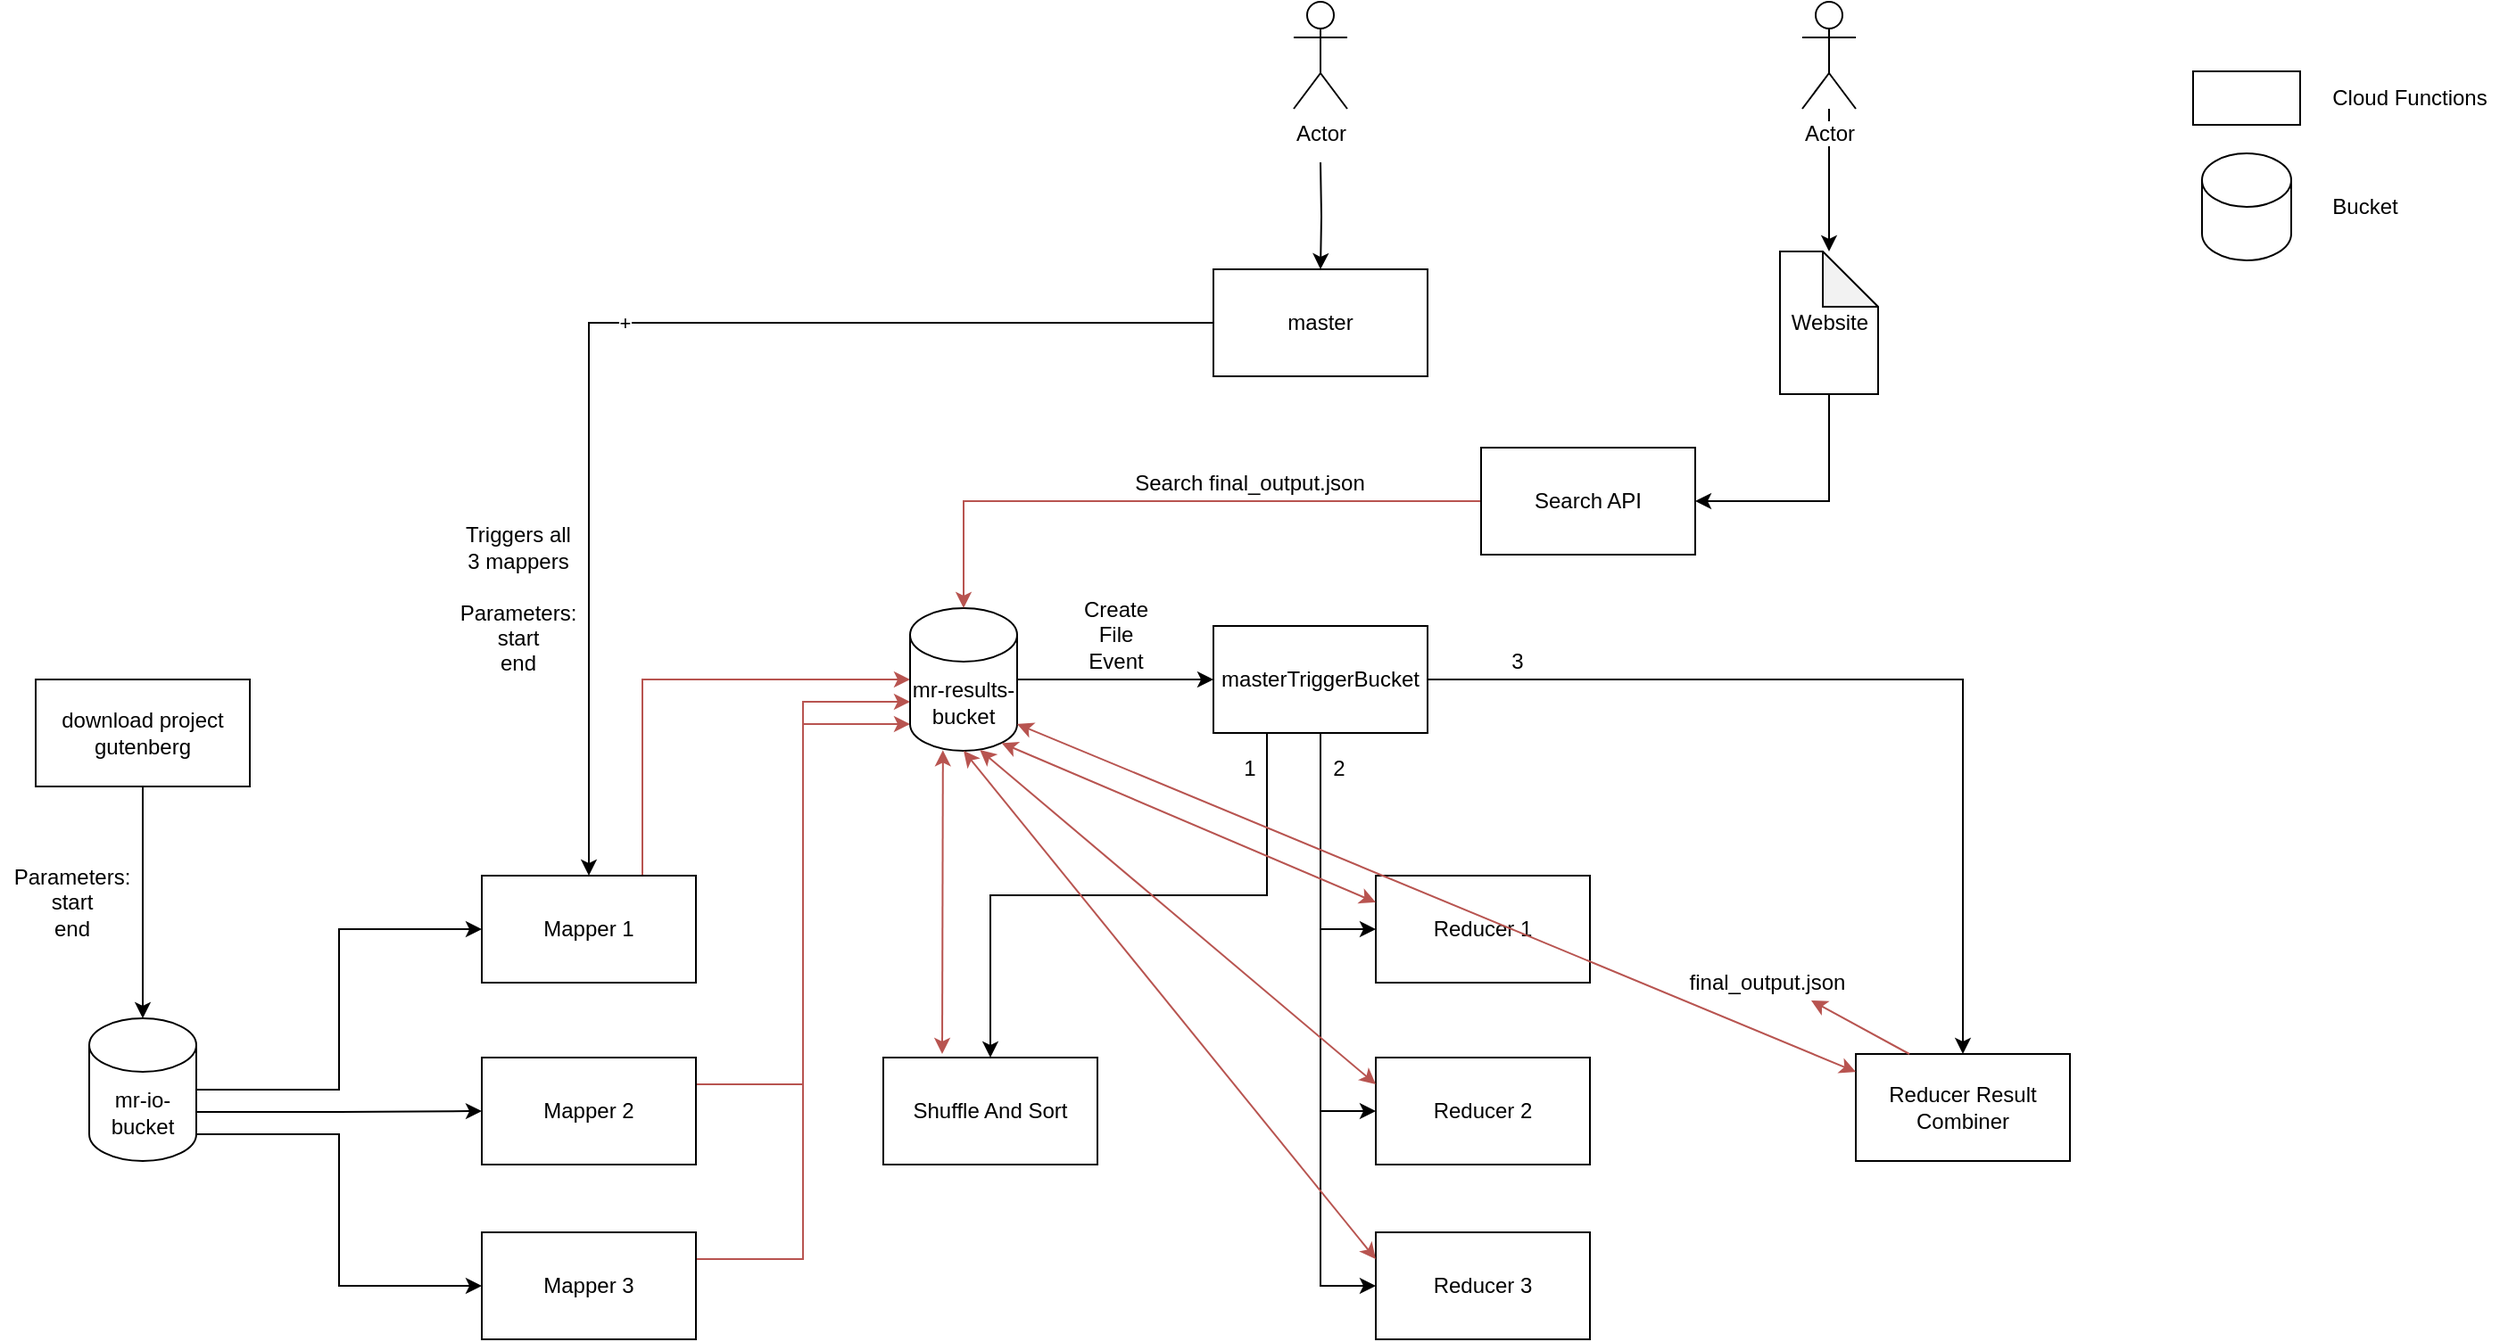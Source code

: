 <mxfile version="15.6.6" type="device"><diagram id="3EME5FEX1zjfYL8LCcH7" name="Page-1"><mxGraphModel dx="2071" dy="1754" grid="1" gridSize="10" guides="1" tooltips="1" connect="1" arrows="1" fold="1" page="1" pageScale="1" pageWidth="850" pageHeight="1100" math="0" shadow="0"><root><mxCell id="0"/><mxCell id="1" parent="0"/><mxCell id="ftSrcqFk4Gs_SF2IW99I-26" style="edgeStyle=orthogonalEdgeStyle;rounded=0;orthogonalLoop=1;jettySize=auto;html=1;exitX=0.75;exitY=0;exitDx=0;exitDy=0;entryX=0;entryY=0.5;entryDx=0;entryDy=0;entryPerimeter=0;labelBackgroundColor=default;fontColor=default;strokeColor=#b85450;fillColor=#f8cecc;" edge="1" parent="1" source="ftSrcqFk4Gs_SF2IW99I-1" target="ftSrcqFk4Gs_SF2IW99I-21"><mxGeometry relative="1" as="geometry"/></mxCell><mxCell id="ftSrcqFk4Gs_SF2IW99I-1" value="Mapper 1" style="rounded=0;whiteSpace=wrap;html=1;fillColor=default;strokeColor=default;fontColor=default;" vertex="1" parent="1"><mxGeometry x="80" y="300" width="120" height="60" as="geometry"/></mxCell><mxCell id="ftSrcqFk4Gs_SF2IW99I-27" style="edgeStyle=orthogonalEdgeStyle;rounded=0;orthogonalLoop=1;jettySize=auto;html=1;exitX=1;exitY=0.25;exitDx=0;exitDy=0;entryX=0;entryY=0;entryDx=0;entryDy=52.5;entryPerimeter=0;labelBackgroundColor=default;fontColor=default;strokeColor=#b85450;fillColor=#f8cecc;" edge="1" parent="1" source="ftSrcqFk4Gs_SF2IW99I-2" target="ftSrcqFk4Gs_SF2IW99I-21"><mxGeometry relative="1" as="geometry"/></mxCell><mxCell id="ftSrcqFk4Gs_SF2IW99I-2" value="Mapper 2" style="rounded=0;whiteSpace=wrap;html=1;fontColor=default;strokeColor=default;fillColor=default;" vertex="1" parent="1"><mxGeometry x="80" y="402" width="120" height="60" as="geometry"/></mxCell><mxCell id="ftSrcqFk4Gs_SF2IW99I-28" style="edgeStyle=orthogonalEdgeStyle;rounded=0;orthogonalLoop=1;jettySize=auto;html=1;exitX=1;exitY=0.25;exitDx=0;exitDy=0;labelBackgroundColor=default;fontColor=default;strokeColor=#b85450;fillColor=#f8cecc;entryX=0;entryY=1;entryDx=0;entryDy=-15;entryPerimeter=0;" edge="1" parent="1" source="ftSrcqFk4Gs_SF2IW99I-3" target="ftSrcqFk4Gs_SF2IW99I-21"><mxGeometry relative="1" as="geometry"><mxPoint x="310" y="260" as="targetPoint"/></mxGeometry></mxCell><mxCell id="ftSrcqFk4Gs_SF2IW99I-3" value="Mapper 3" style="rounded=0;whiteSpace=wrap;html=1;fontColor=default;strokeColor=default;fillColor=default;" vertex="1" parent="1"><mxGeometry x="80" y="500" width="120" height="60" as="geometry"/></mxCell><mxCell id="ftSrcqFk4Gs_SF2IW99I-38" style="edgeStyle=orthogonalEdgeStyle;rounded=0;orthogonalLoop=1;jettySize=auto;html=1;exitX=0.25;exitY=1;exitDx=0;exitDy=0;entryX=0.5;entryY=0;entryDx=0;entryDy=0;labelBackgroundColor=default;fontColor=default;strokeColor=default;fillColor=default;" edge="1" parent="1" source="ftSrcqFk4Gs_SF2IW99I-4" target="ftSrcqFk4Gs_SF2IW99I-29"><mxGeometry relative="1" as="geometry"/></mxCell><mxCell id="ftSrcqFk4Gs_SF2IW99I-42" style="edgeStyle=orthogonalEdgeStyle;rounded=0;orthogonalLoop=1;jettySize=auto;html=1;exitX=0.5;exitY=1;exitDx=0;exitDy=0;entryX=0;entryY=0.5;entryDx=0;entryDy=0;labelBackgroundColor=default;fontColor=default;strokeColor=default;fillColor=default;" edge="1" parent="1" source="ftSrcqFk4Gs_SF2IW99I-4" target="ftSrcqFk4Gs_SF2IW99I-30"><mxGeometry relative="1" as="geometry"/></mxCell><mxCell id="ftSrcqFk4Gs_SF2IW99I-43" style="edgeStyle=orthogonalEdgeStyle;rounded=0;orthogonalLoop=1;jettySize=auto;html=1;exitX=0.5;exitY=1;exitDx=0;exitDy=0;entryX=0;entryY=0.5;entryDx=0;entryDy=0;labelBackgroundColor=default;fontColor=default;strokeColor=default;fillColor=default;" edge="1" parent="1" source="ftSrcqFk4Gs_SF2IW99I-4" target="ftSrcqFk4Gs_SF2IW99I-31"><mxGeometry relative="1" as="geometry"/></mxCell><mxCell id="ftSrcqFk4Gs_SF2IW99I-44" style="edgeStyle=orthogonalEdgeStyle;rounded=0;orthogonalLoop=1;jettySize=auto;html=1;exitX=0.5;exitY=1;exitDx=0;exitDy=0;entryX=0;entryY=0.5;entryDx=0;entryDy=0;labelBackgroundColor=default;fontColor=default;strokeColor=default;fillColor=default;" edge="1" parent="1" source="ftSrcqFk4Gs_SF2IW99I-4" target="ftSrcqFk4Gs_SF2IW99I-32"><mxGeometry relative="1" as="geometry"/></mxCell><mxCell id="ftSrcqFk4Gs_SF2IW99I-53" style="edgeStyle=orthogonalEdgeStyle;rounded=0;orthogonalLoop=1;jettySize=auto;html=1;exitX=1;exitY=0.5;exitDx=0;exitDy=0;entryX=0.5;entryY=0;entryDx=0;entryDy=0;labelBackgroundColor=default;fontColor=default;strokeColor=default;fillColor=default;" edge="1" parent="1" source="ftSrcqFk4Gs_SF2IW99I-4" target="ftSrcqFk4Gs_SF2IW99I-51"><mxGeometry relative="1" as="geometry"/></mxCell><mxCell id="ftSrcqFk4Gs_SF2IW99I-4" value="masterTriggerBucket" style="rounded=0;whiteSpace=wrap;html=1;fontColor=default;strokeColor=default;fillColor=default;" vertex="1" parent="1"><mxGeometry x="490" y="160" width="120" height="60" as="geometry"/></mxCell><mxCell id="ftSrcqFk4Gs_SF2IW99I-19" value="+" style="edgeStyle=orthogonalEdgeStyle;rounded=0;orthogonalLoop=1;jettySize=auto;html=1;exitX=0;exitY=0.5;exitDx=0;exitDy=0;entryX=0.5;entryY=0;entryDx=0;entryDy=0;labelBackgroundColor=default;fontColor=default;strokeColor=default;" edge="1" parent="1" source="ftSrcqFk4Gs_SF2IW99I-5" target="ftSrcqFk4Gs_SF2IW99I-1"><mxGeometry relative="1" as="geometry"/></mxCell><mxCell id="ftSrcqFk4Gs_SF2IW99I-5" value="master" style="rounded=0;whiteSpace=wrap;html=1;fontColor=default;strokeColor=default;fillColor=default;" vertex="1" parent="1"><mxGeometry x="490" y="-40" width="120" height="60" as="geometry"/></mxCell><mxCell id="ftSrcqFk4Gs_SF2IW99I-10" style="edgeStyle=orthogonalEdgeStyle;rounded=0;orthogonalLoop=1;jettySize=auto;html=1;exitX=1;exitY=1;exitDx=0;exitDy=-15;exitPerimeter=0;entryX=0;entryY=0.5;entryDx=0;entryDy=0;labelBackgroundColor=default;fontColor=default;strokeColor=default;" edge="1" parent="1" source="ftSrcqFk4Gs_SF2IW99I-7" target="ftSrcqFk4Gs_SF2IW99I-3"><mxGeometry relative="1" as="geometry"/></mxCell><mxCell id="ftSrcqFk4Gs_SF2IW99I-11" style="edgeStyle=orthogonalEdgeStyle;rounded=0;orthogonalLoop=1;jettySize=auto;html=1;exitX=1;exitY=0.5;exitDx=0;exitDy=0;exitPerimeter=0;entryX=0;entryY=0.5;entryDx=0;entryDy=0;labelBackgroundColor=default;fontColor=default;strokeColor=default;" edge="1" parent="1" source="ftSrcqFk4Gs_SF2IW99I-7" target="ftSrcqFk4Gs_SF2IW99I-1"><mxGeometry relative="1" as="geometry"/></mxCell><mxCell id="ftSrcqFk4Gs_SF2IW99I-25" style="edgeStyle=orthogonalEdgeStyle;rounded=0;orthogonalLoop=1;jettySize=auto;html=1;exitX=1;exitY=0;exitDx=0;exitDy=52.5;exitPerimeter=0;entryX=0;entryY=0.5;entryDx=0;entryDy=0;labelBackgroundColor=default;fontColor=default;strokeColor=default;fillColor=default;" edge="1" parent="1" source="ftSrcqFk4Gs_SF2IW99I-7" target="ftSrcqFk4Gs_SF2IW99I-2"><mxGeometry relative="1" as="geometry"/></mxCell><mxCell id="ftSrcqFk4Gs_SF2IW99I-7" value="mr-io-bucket" style="shape=cylinder3;whiteSpace=wrap;html=1;boundedLbl=1;backgroundOutline=1;size=15;fontColor=default;strokeColor=default;fillColor=default;" vertex="1" parent="1"><mxGeometry x="-140" y="380" width="60" height="80" as="geometry"/></mxCell><mxCell id="ftSrcqFk4Gs_SF2IW99I-14" style="edgeStyle=orthogonalEdgeStyle;rounded=0;orthogonalLoop=1;jettySize=auto;html=1;exitX=0.5;exitY=1;exitDx=0;exitDy=0;entryX=0.5;entryY=0;entryDx=0;entryDy=0;entryPerimeter=0;labelBackgroundColor=default;fontColor=default;strokeColor=default;" edge="1" parent="1" source="ftSrcqFk4Gs_SF2IW99I-12" target="ftSrcqFk4Gs_SF2IW99I-7"><mxGeometry relative="1" as="geometry"/></mxCell><mxCell id="ftSrcqFk4Gs_SF2IW99I-12" value="download project gutenberg" style="rounded=0;whiteSpace=wrap;html=1;fontColor=default;strokeColor=default;fillColor=default;" vertex="1" parent="1"><mxGeometry x="-170" y="190" width="120" height="60" as="geometry"/></mxCell><mxCell id="ftSrcqFk4Gs_SF2IW99I-18" value="" style="edgeStyle=orthogonalEdgeStyle;rounded=0;orthogonalLoop=1;jettySize=auto;html=1;labelBackgroundColor=default;fontColor=default;strokeColor=default;fillColor=default;" edge="1" parent="1" target="ftSrcqFk4Gs_SF2IW99I-5"><mxGeometry relative="1" as="geometry"><mxPoint x="550" y="-100" as="sourcePoint"/></mxGeometry></mxCell><mxCell id="ftSrcqFk4Gs_SF2IW99I-16" value="Actor" style="shape=umlActor;verticalLabelPosition=bottom;verticalAlign=top;html=1;outlineConnect=0;fontColor=default;strokeColor=default;fillColor=default;" vertex="1" parent="1"><mxGeometry x="535" y="-190" width="30" height="60" as="geometry"/></mxCell><mxCell id="ftSrcqFk4Gs_SF2IW99I-20" value="Triggers all &lt;br&gt;3 mappers&lt;br&gt;&lt;br&gt;Parameters:&lt;br&gt;start&lt;br&gt;end" style="text;html=1;align=center;verticalAlign=middle;resizable=0;points=[];autosize=1;strokeColor=none;fillColor=none;fontColor=default;" vertex="1" parent="1"><mxGeometry x="60" y="100" width="80" height="90" as="geometry"/></mxCell><mxCell id="ftSrcqFk4Gs_SF2IW99I-22" value="" style="edgeStyle=orthogonalEdgeStyle;rounded=0;orthogonalLoop=1;jettySize=auto;html=1;labelBackgroundColor=default;fontColor=default;strokeColor=default;fillColor=default;" edge="1" parent="1" source="ftSrcqFk4Gs_SF2IW99I-21" target="ftSrcqFk4Gs_SF2IW99I-4"><mxGeometry relative="1" as="geometry"/></mxCell><mxCell id="ftSrcqFk4Gs_SF2IW99I-21" value="mr-results-bucket" style="shape=cylinder3;whiteSpace=wrap;html=1;boundedLbl=1;backgroundOutline=1;size=15;fontColor=default;strokeColor=default;fillColor=default;" vertex="1" parent="1"><mxGeometry x="320" y="150" width="60" height="80" as="geometry"/></mxCell><mxCell id="ftSrcqFk4Gs_SF2IW99I-29" value="Shuffle And Sort" style="rounded=0;whiteSpace=wrap;html=1;fontColor=default;strokeColor=default;fillColor=default;" vertex="1" parent="1"><mxGeometry x="305" y="402" width="120" height="60" as="geometry"/></mxCell><mxCell id="ftSrcqFk4Gs_SF2IW99I-30" value="Reducer 1" style="rounded=0;whiteSpace=wrap;html=1;fontColor=default;strokeColor=default;fillColor=default;" vertex="1" parent="1"><mxGeometry x="581" y="300" width="120" height="60" as="geometry"/></mxCell><mxCell id="ftSrcqFk4Gs_SF2IW99I-31" value="&lt;span&gt;Reducer 2&lt;/span&gt;" style="rounded=0;whiteSpace=wrap;html=1;fontColor=default;strokeColor=default;fillColor=default;" vertex="1" parent="1"><mxGeometry x="581" y="402" width="120" height="60" as="geometry"/></mxCell><mxCell id="ftSrcqFk4Gs_SF2IW99I-32" value="&lt;span&gt;Reducer 3&lt;/span&gt;" style="rounded=0;whiteSpace=wrap;html=1;fontColor=default;strokeColor=default;fillColor=default;" vertex="1" parent="1"><mxGeometry x="581" y="500" width="120" height="60" as="geometry"/></mxCell><mxCell id="ftSrcqFk4Gs_SF2IW99I-40" value="" style="endArrow=classic;startArrow=classic;html=1;rounded=0;labelBackgroundColor=default;fontColor=default;strokeColor=#b85450;fillColor=#f8cecc;entryX=0.307;entryY=0.996;entryDx=0;entryDy=0;entryPerimeter=0;" edge="1" parent="1" target="ftSrcqFk4Gs_SF2IW99I-21"><mxGeometry width="50" height="50" relative="1" as="geometry"><mxPoint x="338" y="400" as="sourcePoint"/><mxPoint x="280" y="310" as="targetPoint"/></mxGeometry></mxCell><mxCell id="ftSrcqFk4Gs_SF2IW99I-46" value="" style="endArrow=classic;startArrow=classic;html=1;rounded=0;labelBackgroundColor=default;fontColor=default;strokeColor=#b85450;fillColor=#f8cecc;entryX=0.855;entryY=1;entryDx=0;entryDy=-4.35;entryPerimeter=0;exitX=0;exitY=0.25;exitDx=0;exitDy=0;" edge="1" parent="1" source="ftSrcqFk4Gs_SF2IW99I-30" target="ftSrcqFk4Gs_SF2IW99I-21"><mxGeometry width="50" height="50" relative="1" as="geometry"><mxPoint x="250" y="350" as="sourcePoint"/><mxPoint x="300" y="300" as="targetPoint"/></mxGeometry></mxCell><mxCell id="ftSrcqFk4Gs_SF2IW99I-48" value="" style="endArrow=classic;startArrow=classic;html=1;rounded=0;labelBackgroundColor=default;fontColor=default;strokeColor=#b85450;fillColor=#f8cecc;entryX=0.652;entryY=0.994;entryDx=0;entryDy=0;entryPerimeter=0;exitX=0;exitY=0.25;exitDx=0;exitDy=0;" edge="1" parent="1" source="ftSrcqFk4Gs_SF2IW99I-31" target="ftSrcqFk4Gs_SF2IW99I-21"><mxGeometry width="50" height="50" relative="1" as="geometry"><mxPoint x="526" y="325" as="sourcePoint"/><mxPoint x="381.3" y="235.65" as="targetPoint"/></mxGeometry></mxCell><mxCell id="ftSrcqFk4Gs_SF2IW99I-49" value="" style="endArrow=classic;startArrow=classic;html=1;rounded=0;labelBackgroundColor=default;fontColor=default;strokeColor=#b85450;fillColor=#f8cecc;entryX=0.5;entryY=1;entryDx=0;entryDy=0;entryPerimeter=0;exitX=0;exitY=0.25;exitDx=0;exitDy=0;" edge="1" parent="1" source="ftSrcqFk4Gs_SF2IW99I-32" target="ftSrcqFk4Gs_SF2IW99I-21"><mxGeometry width="50" height="50" relative="1" as="geometry"><mxPoint x="526" y="427" as="sourcePoint"/><mxPoint x="369.12" y="239.52" as="targetPoint"/></mxGeometry></mxCell><mxCell id="ftSrcqFk4Gs_SF2IW99I-50" value="Create&lt;br&gt;File&lt;br&gt;Event" style="text;html=1;align=center;verticalAlign=middle;resizable=0;points=[];autosize=1;strokeColor=none;fillColor=none;fontColor=default;" vertex="1" parent="1"><mxGeometry x="410" y="140" width="50" height="50" as="geometry"/></mxCell><mxCell id="ftSrcqFk4Gs_SF2IW99I-51" value="Reducer Result Combiner" style="rounded=0;whiteSpace=wrap;html=1;labelBackgroundColor=default;fontColor=default;strokeColor=default;fillColor=default;" vertex="1" parent="1"><mxGeometry x="850" y="400" width="120" height="60" as="geometry"/></mxCell><mxCell id="ftSrcqFk4Gs_SF2IW99I-56" value="" style="endArrow=classic;startArrow=classic;html=1;rounded=0;labelBackgroundColor=default;fontColor=default;strokeColor=#b85450;fillColor=#f8cecc;entryX=1;entryY=1;entryDx=0;entryDy=-15;entryPerimeter=0;" edge="1" parent="1" target="ftSrcqFk4Gs_SF2IW99I-21"><mxGeometry width="50" height="50" relative="1" as="geometry"><mxPoint x="850" y="410" as="sourcePoint"/><mxPoint x="360" y="240" as="targetPoint"/></mxGeometry></mxCell><mxCell id="ftSrcqFk4Gs_SF2IW99I-57" value="final_output.json" style="text;html=1;align=center;verticalAlign=middle;resizable=0;points=[];autosize=1;strokeColor=none;fillColor=none;fontColor=default;" vertex="1" parent="1"><mxGeometry x="750" y="350" width="100" height="20" as="geometry"/></mxCell><mxCell id="ftSrcqFk4Gs_SF2IW99I-58" value="Parameters:&lt;br&gt;start&lt;br&gt;end" style="text;html=1;align=center;verticalAlign=middle;resizable=0;points=[];autosize=1;strokeColor=none;fillColor=none;fontColor=default;" vertex="1" parent="1"><mxGeometry x="-190" y="290" width="80" height="50" as="geometry"/></mxCell><mxCell id="ftSrcqFk4Gs_SF2IW99I-60" value="" style="endArrow=classic;html=1;rounded=0;labelBackgroundColor=default;fontColor=default;strokeColor=#b85450;fillColor=#f8cecc;exitX=0.25;exitY=0;exitDx=0;exitDy=0;" edge="1" parent="1" source="ftSrcqFk4Gs_SF2IW99I-51"><mxGeometry width="50" height="50" relative="1" as="geometry"><mxPoint x="849.8" y="388.12" as="sourcePoint"/><mxPoint x="825" y="370" as="targetPoint"/></mxGeometry></mxCell><mxCell id="ftSrcqFk4Gs_SF2IW99I-67" value="" style="edgeStyle=orthogonalEdgeStyle;rounded=0;orthogonalLoop=1;jettySize=auto;html=1;labelBackgroundColor=default;fontColor=default;strokeColor=default;fillColor=default;" edge="1" parent="1" source="ftSrcqFk4Gs_SF2IW99I-61" target="ftSrcqFk4Gs_SF2IW99I-66"><mxGeometry relative="1" as="geometry"/></mxCell><mxCell id="ftSrcqFk4Gs_SF2IW99I-61" value="Actor" style="shape=umlActor;verticalLabelPosition=bottom;verticalAlign=top;html=1;outlineConnect=0;labelBackgroundColor=default;fontColor=default;strokeColor=default;fillColor=default;" vertex="1" parent="1"><mxGeometry x="820" y="-190" width="30" height="60" as="geometry"/></mxCell><mxCell id="ftSrcqFk4Gs_SF2IW99I-71" style="edgeStyle=orthogonalEdgeStyle;rounded=0;orthogonalLoop=1;jettySize=auto;html=1;exitX=0.5;exitY=1;exitDx=0;exitDy=0;exitPerimeter=0;entryX=1;entryY=0.5;entryDx=0;entryDy=0;labelBackgroundColor=default;fontColor=default;strokeColor=default;fillColor=default;" edge="1" parent="1" source="ftSrcqFk4Gs_SF2IW99I-66" target="ftSrcqFk4Gs_SF2IW99I-68"><mxGeometry relative="1" as="geometry"/></mxCell><mxCell id="ftSrcqFk4Gs_SF2IW99I-66" value="Website" style="shape=note;whiteSpace=wrap;html=1;backgroundOutline=1;darkOpacity=0.05;labelBackgroundColor=default;fontColor=default;strokeColor=default;fillColor=default;size=31;" vertex="1" parent="1"><mxGeometry x="807.5" y="-50" width="55" height="80" as="geometry"/></mxCell><mxCell id="ftSrcqFk4Gs_SF2IW99I-70" style="edgeStyle=orthogonalEdgeStyle;rounded=0;orthogonalLoop=1;jettySize=auto;html=1;exitX=0;exitY=0.5;exitDx=0;exitDy=0;entryX=0.5;entryY=0;entryDx=0;entryDy=0;entryPerimeter=0;labelBackgroundColor=default;fontColor=default;strokeColor=#b85450;fillColor=#f8cecc;" edge="1" parent="1" source="ftSrcqFk4Gs_SF2IW99I-68" target="ftSrcqFk4Gs_SF2IW99I-21"><mxGeometry relative="1" as="geometry"/></mxCell><mxCell id="ftSrcqFk4Gs_SF2IW99I-68" value="Search API" style="rounded=0;whiteSpace=wrap;html=1;labelBackgroundColor=default;fontColor=default;strokeColor=default;fillColor=default;" vertex="1" parent="1"><mxGeometry x="640" y="60" width="120" height="60" as="geometry"/></mxCell><mxCell id="ftSrcqFk4Gs_SF2IW99I-75" value="" style="rounded=0;whiteSpace=wrap;html=1;labelBackgroundColor=default;fontColor=default;strokeColor=default;fillColor=default;" vertex="1" parent="1"><mxGeometry x="1039" y="-151" width="60" height="30" as="geometry"/></mxCell><mxCell id="ftSrcqFk4Gs_SF2IW99I-77" value="Cloud Functions" style="text;html=1;align=center;verticalAlign=middle;resizable=0;points=[];autosize=1;strokeColor=none;fillColor=default;fontColor=default;labelBackgroundColor=default;" vertex="1" parent="1"><mxGeometry x="1110" y="-146" width="100" height="20" as="geometry"/></mxCell><mxCell id="ftSrcqFk4Gs_SF2IW99I-78" value="1" style="text;html=1;align=center;verticalAlign=middle;resizable=0;points=[];autosize=1;strokeColor=none;fillColor=none;fontColor=default;" vertex="1" parent="1"><mxGeometry x="500" y="230" width="20" height="20" as="geometry"/></mxCell><mxCell id="ftSrcqFk4Gs_SF2IW99I-79" value="2" style="text;html=1;align=center;verticalAlign=middle;resizable=0;points=[];autosize=1;strokeColor=none;fillColor=none;fontColor=default;" vertex="1" parent="1"><mxGeometry x="550" y="230" width="20" height="20" as="geometry"/></mxCell><mxCell id="ftSrcqFk4Gs_SF2IW99I-80" value="3" style="text;html=1;align=center;verticalAlign=middle;resizable=0;points=[];autosize=1;strokeColor=none;fillColor=none;fontColor=default;" vertex="1" parent="1"><mxGeometry x="650" y="170" width="20" height="20" as="geometry"/></mxCell><mxCell id="ftSrcqFk4Gs_SF2IW99I-81" value="Search final_output.json" style="text;html=1;align=center;verticalAlign=middle;resizable=0;points=[];autosize=1;strokeColor=none;fillColor=none;fontColor=default;" vertex="1" parent="1"><mxGeometry x="440" y="70" width="140" height="20" as="geometry"/></mxCell><mxCell id="ftSrcqFk4Gs_SF2IW99I-82" value="" style="shape=cylinder3;whiteSpace=wrap;html=1;boundedLbl=1;backgroundOutline=1;size=15;rounded=0;labelBackgroundColor=default;fontColor=default;strokeColor=default;fillColor=default;" vertex="1" parent="1"><mxGeometry x="1044" y="-105" width="50" height="60" as="geometry"/></mxCell><mxCell id="ftSrcqFk4Gs_SF2IW99I-83" value="Bucket" style="text;html=1;align=center;verticalAlign=middle;resizable=0;points=[];autosize=1;strokeColor=none;fillColor=none;fontColor=default;" vertex="1" parent="1"><mxGeometry x="1110" y="-85" width="50" height="20" as="geometry"/></mxCell></root></mxGraphModel></diagram></mxfile>